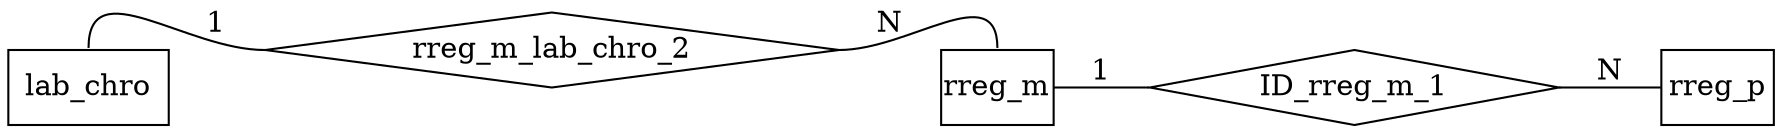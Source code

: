 digraph G {
	rankdir=LR;
	node [shape=box];
	edge [arrowhead=none];
	
rreg_m [texlbl="\graphicspath{{/home/jmfernandez/projects/BLUEPRINT/model/BLUEPRINT-doc-template/icons/}} \arrayrulecolor{Black} \begin{tabular}{ c l }  \multicolumn{2}{c}{\textbf{\hyperref[tab:rreg_m]{\Large{}Regulatory regions - Metadata File}}} \\ \hline \includegraphics[height=1.6ex]{pk.pdf} & \hyperref[column:rreg.m.analysis_id]{\textbf{analysis\-\_\-id}} \\ \hyperref[column:lab.chro.experiment_id]{\includegraphics[height=1.6ex]{fk.pdf}} & \hyperref[column:rreg.m.experiment_id]{\textit{experiment\-\_\-id}} \\  & \hyperref[column:rreg.m.analysis_group_id]{analysis\-\_\-group\-\_\-id} \\  & \hyperref[column:rreg.m.data_status]{data\-\_\-status} \\  & \hyperref[column:rreg.m.assembly_version]{assembly\-\_\-version} \\  & \hyperref[column:rreg.m.program_versions]{\textbf{\textcolor{gray}{program\-\_\-versions}}} \\  & \hyperref[column:rreg.m.alignment_algorithm]{alignment\-\_\-algorithm} \\  & \hyperref[column:rreg.m.other_analysis_algorithm]{\textcolor{gray}{other\-\_\-analysis\-\_\-algorithm}} \\  & \hyperref[column:rreg.m.platform]{platform} \\  & \hyperref[column:rreg.m.notes]{\textcolor{gray}{notes}} \end{tabular}",style="top color=rreg_m,rounded corners,drop shadow",margin="0,0"];
rreg_p [texlbl="\graphicspath{{/home/jmfernandez/projects/BLUEPRINT/model/BLUEPRINT-doc-template/icons/}} \arrayrulecolor{Black} \begin{tabular}{ c l }  \multicolumn{2}{c}{\textbf{\hyperref[tab:rreg_p]{\Large{}Regulatory regions - Primary Analysis File}}} \\ \hline \hyperref[column:rreg.m.analysis_id]{\includegraphics[height=1.6ex]{fkpk.pdf}} & \hyperref[column:rreg.p.analysis_id]{\textit{\textbf{analysis\-\_\-id}}} \\ \includegraphics[height=1.6ex]{pk.pdf} & \hyperref[column:rreg.p.regulatory_region_id]{\textbf{regulatory\-\_\-region\-\_\-id}} \\  & \hyperref[column:rreg.p.chromosome]{chromosome} \\  & \hyperref[column:rreg.p.chromosome_start]{chromosome\-\_\-start} \\  & \hyperref[column:rreg.p.chromosome_end]{chromosome\-\_\-end} \\  & \hyperref[column:rreg.p.z_score]{z\-\_\-score} \\  & \hyperref[column:rreg.p.validation_status]{validation\-\_\-status} \\  & \hyperref[column:rreg.p.validation_platform]{\textcolor{gray}{validation\-\_\-platform}} \\  & \hyperref[column:rreg.p.notes]{\textcolor{gray}{notes}} \end{tabular}",style="top color=rreg_p,rounded corners,drop shadow,double distance=2pt",margin="0,0"];
	{ rank=same; rreg_m }
	
	node [shape=diamond, texlbl="Identifies"];
	
	
	ID_rreg_m_1 [style="top color=rreg_m,drop shadow,double distance=2pt"];
	rreg_m -> ID_rreg_m_1  [label="1"];
	ID_rreg_m_1 -> rreg_p [label="N",style="double distance=2pt"];
	
	node [shape=diamond];
	
	
	rreg_m_lab_chro_2 [style="top color=lab_chro,drop shadow",texlbl="Relationship"];
	lab_chro [shape="box",style="top color=lab_chro,rounded corners,drop shadow",texlbl="\textbf{\hyperref[tab:lab_chro]{\Large{}Chromatin Accessibility}}"];
	lab_chro:n -> rreg_m_lab_chro_2:w [label="1"];
	rreg_m_lab_chro_2:e -> rreg_m:n [label="N",style="double distance=2pt"];
}
